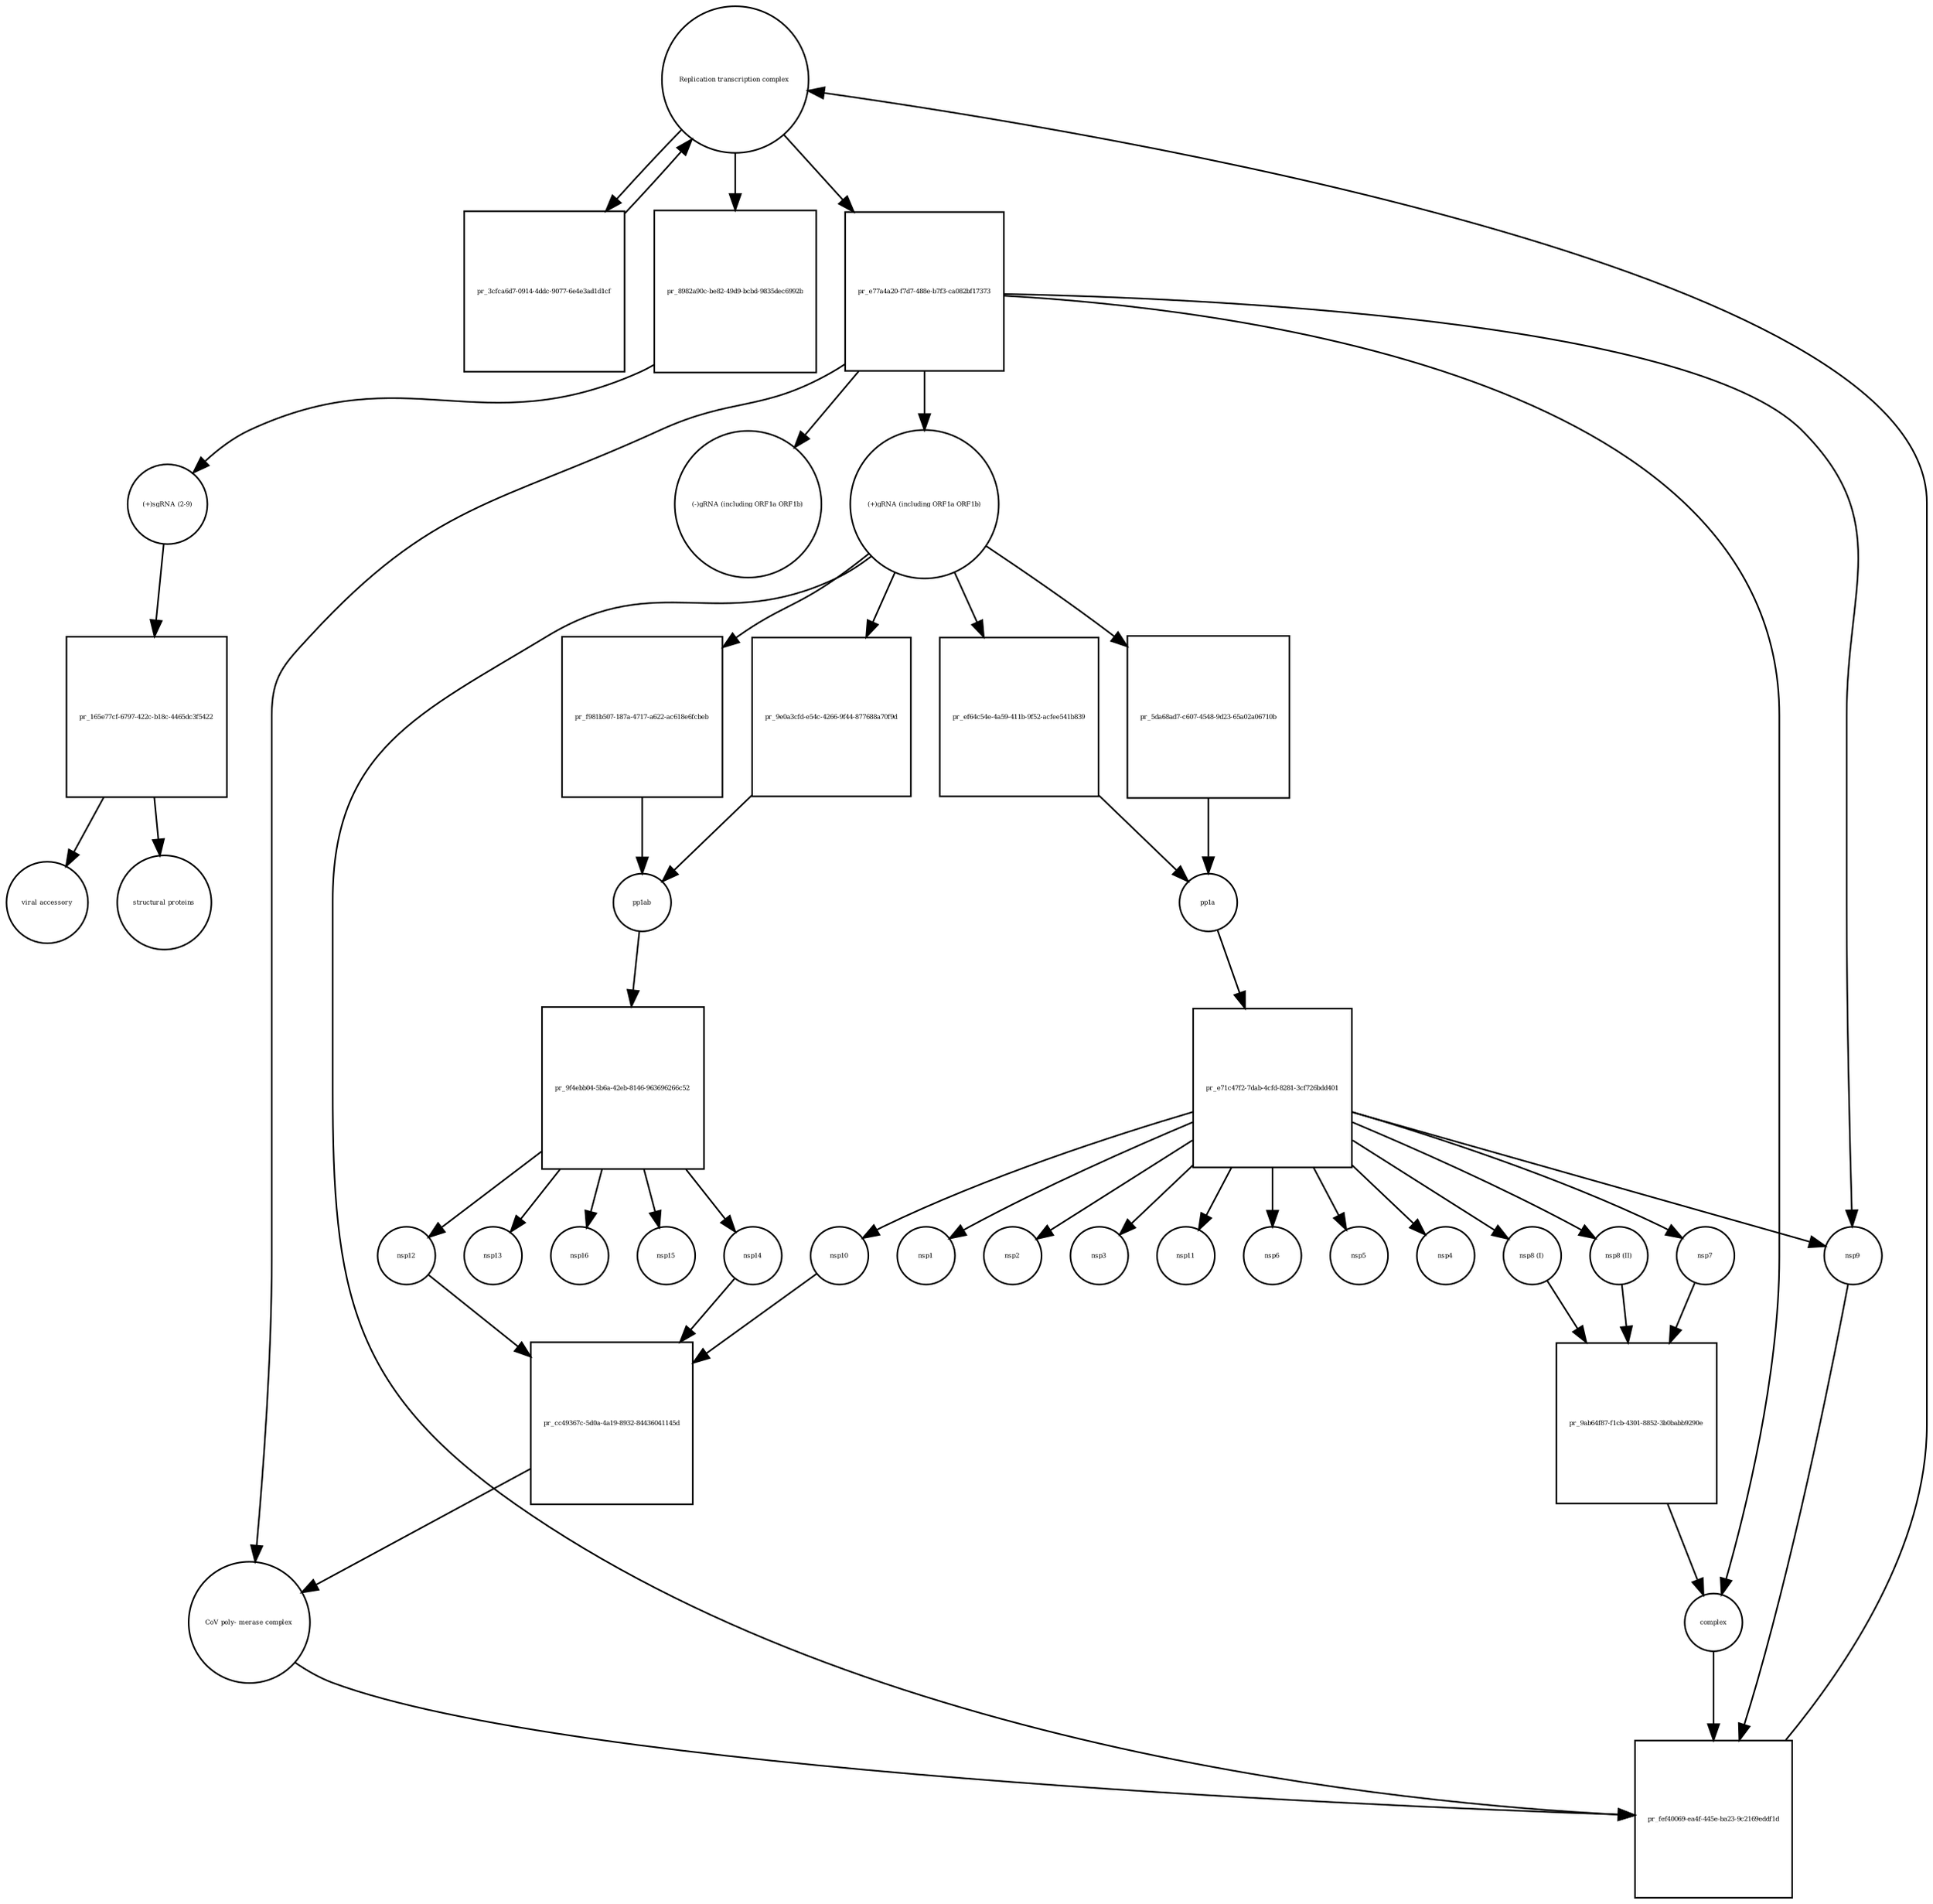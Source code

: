 strict digraph  {
"Replication transcription complex " [annotation="", bipartite=0, cls=complex, fontsize=4, label="Replication transcription complex ", shape=circle];
"pr_3cfca6d7-0914-4ddc-9077-6e4e3ad1d1cf" [annotation="", bipartite=1, cls=process, fontsize=4, label="pr_3cfca6d7-0914-4ddc-9077-6e4e3ad1d1cf", shape=square];
"pr_9e0a3cfd-e54c-4266-9f44-877688a70f9d" [annotation="", bipartite=1, cls=process, fontsize=4, label="pr_9e0a3cfd-e54c-4266-9f44-877688a70f9d", shape=square];
pp1ab [annotation="", bipartite=0, cls=macromolecule, fontsize=4, label=pp1ab, shape=circle];
"(+)gRNA (including ORF1a ORF1b)" [annotation="", bipartite=0, cls="nucleic acid feature", fontsize=4, label="(+)gRNA (including ORF1a ORF1b)", shape=circle];
"pr_ef64c54e-4a59-411b-9f52-acfee541b839" [annotation="", bipartite=1, cls=process, fontsize=4, label="pr_ef64c54e-4a59-411b-9f52-acfee541b839", shape=square];
pp1a [annotation="", bipartite=0, cls=macromolecule, fontsize=4, label=pp1a, shape=circle];
"nsp8 (I)" [annotation="", bipartite=0, cls=macromolecule, fontsize=4, label="nsp8 (I)", shape=circle];
"pr_9ab64f87-f1cb-4301-8852-3b0babb9290e" [annotation="", bipartite=1, cls=process, fontsize=4, label="pr_9ab64f87-f1cb-4301-8852-3b0babb9290e", shape=square];
complex [annotation="", bipartite=0, cls=complex, fontsize=4, label=complex, shape=circle];
"nsp8 (II)" [annotation="", bipartite=0, cls=macromolecule, fontsize=4, label="nsp8 (II)", shape=circle];
nsp7 [annotation="", bipartite=0, cls=macromolecule, fontsize=4, label=nsp7, shape=circle];
"CoV poly- merase complex" [annotation="", bipartite=0, cls=complex, fontsize=4, label="CoV poly- merase complex", shape=circle];
"pr_fef40069-ea4f-445e-ba23-9c2169eddf1d" [annotation="", bipartite=1, cls=process, fontsize=4, label="pr_fef40069-ea4f-445e-ba23-9c2169eddf1d", shape=square];
nsp9 [annotation="", bipartite=0, cls=macromolecule, fontsize=4, label=nsp9, shape=circle];
"pr_8982a90c-be82-49d9-bcbd-9835dec6992b" [annotation="", bipartite=1, cls=process, fontsize=4, label="pr_8982a90c-be82-49d9-bcbd-9835dec6992b", shape=square];
"(+)sgRNA (2-9)" [annotation="", bipartite=0, cls="nucleic acid feature", fontsize=4, label="(+)sgRNA (2-9)", shape=circle];
"pr_165e77cf-6797-422c-b18c-4465dc3f5422" [annotation="", bipartite=1, cls=process, fontsize=4, label="pr_165e77cf-6797-422c-b18c-4465dc3f5422", shape=square];
"viral accessory" [annotation="", bipartite=0, cls=macromolecule, fontsize=4, label="viral accessory", shape=circle];
"structural proteins" [annotation="", bipartite=0, cls=macromolecule, fontsize=4, label="structural proteins", shape=circle];
"pr_9f4ebb04-5b6a-42eb-8146-963696266c52" [annotation="", bipartite=1, cls="omitted process", fontsize=4, label="pr_9f4ebb04-5b6a-42eb-8146-963696266c52", shape=square];
nsp12 [annotation="", bipartite=0, cls=macromolecule, fontsize=4, label=nsp12, shape=circle];
nsp14 [annotation="", bipartite=0, cls=macromolecule, fontsize=4, label=nsp14, shape=circle];
nsp13 [annotation="", bipartite=0, cls=macromolecule, fontsize=4, label=nsp13, shape=circle];
nsp16 [annotation="", bipartite=0, cls=macromolecule, fontsize=4, label=nsp16, shape=circle];
nsp15 [annotation="", bipartite=0, cls=macromolecule, fontsize=4, label=nsp15, shape=circle];
"pr_e77a4a20-f7d7-488e-b7f3-ca082bf17373" [annotation="", bipartite=1, cls=process, fontsize=4, label="pr_e77a4a20-f7d7-488e-b7f3-ca082bf17373", shape=square];
"(-)gRNA (including ORF1a ORF1b)" [annotation="", bipartite=0, cls="nucleic acid feature", fontsize=4, label="(-)gRNA (including ORF1a ORF1b)", shape=circle];
"pr_e71c47f2-7dab-4cfd-8281-3cf726bdd401" [annotation="", bipartite=1, cls="omitted process", fontsize=4, label="pr_e71c47f2-7dab-4cfd-8281-3cf726bdd401", shape=square];
nsp1 [annotation="", bipartite=0, cls=macromolecule, fontsize=4, label=nsp1, shape=circle];
nsp2 [annotation="", bipartite=0, cls=macromolecule, fontsize=4, label=nsp2, shape=circle];
nsp3 [annotation="", bipartite=0, cls=macromolecule, fontsize=4, label=nsp3, shape=circle];
nsp11 [annotation="", bipartite=0, cls=macromolecule, fontsize=4, label=nsp11, shape=circle];
nsp6 [annotation="", bipartite=0, cls=macromolecule, fontsize=4, label=nsp6, shape=circle];
nsp5 [annotation="", bipartite=0, cls=macromolecule, fontsize=4, label=nsp5, shape=circle];
nsp4 [annotation="", bipartite=0, cls=macromolecule, fontsize=4, label=nsp4, shape=circle];
nsp10 [annotation="", bipartite=0, cls=macromolecule, fontsize=4, label=nsp10, shape=circle];
"pr_5da68ad7-c607-4548-9d23-65a02a06710b" [annotation="", bipartite=1, cls=process, fontsize=4, label="pr_5da68ad7-c607-4548-9d23-65a02a06710b", shape=square];
"pr_f981b507-187a-4717-a622-ac618e6fcbeb" [annotation="", bipartite=1, cls=process, fontsize=4, label="pr_f981b507-187a-4717-a622-ac618e6fcbeb", shape=square];
"pr_cc49367c-5d0a-4a19-8932-84436041145d" [annotation="", bipartite=1, cls=process, fontsize=4, label="pr_cc49367c-5d0a-4a19-8932-84436041145d", shape=square];
"Replication transcription complex " -> "pr_3cfca6d7-0914-4ddc-9077-6e4e3ad1d1cf"  [annotation="", interaction_type=consumption];
"Replication transcription complex " -> "pr_8982a90c-be82-49d9-bcbd-9835dec6992b"  [annotation="", interaction_type="necessary stimulation"];
"Replication transcription complex " -> "pr_e77a4a20-f7d7-488e-b7f3-ca082bf17373"  [annotation="", interaction_type=consumption];
"pr_3cfca6d7-0914-4ddc-9077-6e4e3ad1d1cf" -> "Replication transcription complex "  [annotation="", interaction_type=production];
"pr_9e0a3cfd-e54c-4266-9f44-877688a70f9d" -> pp1ab  [annotation="", interaction_type=production];
pp1ab -> "pr_9f4ebb04-5b6a-42eb-8146-963696266c52"  [annotation="", interaction_type=consumption];
"(+)gRNA (including ORF1a ORF1b)" -> "pr_9e0a3cfd-e54c-4266-9f44-877688a70f9d"  [annotation="", interaction_type="necessary stimulation"];
"(+)gRNA (including ORF1a ORF1b)" -> "pr_ef64c54e-4a59-411b-9f52-acfee541b839"  [annotation="", interaction_type="necessary stimulation"];
"(+)gRNA (including ORF1a ORF1b)" -> "pr_fef40069-ea4f-445e-ba23-9c2169eddf1d"  [annotation="", interaction_type=consumption];
"(+)gRNA (including ORF1a ORF1b)" -> "pr_5da68ad7-c607-4548-9d23-65a02a06710b"  [annotation="", interaction_type="necessary stimulation"];
"(+)gRNA (including ORF1a ORF1b)" -> "pr_f981b507-187a-4717-a622-ac618e6fcbeb"  [annotation="", interaction_type="necessary stimulation"];
"pr_ef64c54e-4a59-411b-9f52-acfee541b839" -> pp1a  [annotation="", interaction_type=production];
pp1a -> "pr_e71c47f2-7dab-4cfd-8281-3cf726bdd401"  [annotation="", interaction_type=consumption];
"nsp8 (I)" -> "pr_9ab64f87-f1cb-4301-8852-3b0babb9290e"  [annotation="", interaction_type=consumption];
"pr_9ab64f87-f1cb-4301-8852-3b0babb9290e" -> complex  [annotation="", interaction_type=production];
complex -> "pr_fef40069-ea4f-445e-ba23-9c2169eddf1d"  [annotation="", interaction_type=consumption];
"nsp8 (II)" -> "pr_9ab64f87-f1cb-4301-8852-3b0babb9290e"  [annotation="", interaction_type=consumption];
nsp7 -> "pr_9ab64f87-f1cb-4301-8852-3b0babb9290e"  [annotation="", interaction_type=consumption];
"CoV poly- merase complex" -> "pr_fef40069-ea4f-445e-ba23-9c2169eddf1d"  [annotation="", interaction_type=consumption];
"pr_fef40069-ea4f-445e-ba23-9c2169eddf1d" -> "Replication transcription complex "  [annotation="", interaction_type=production];
nsp9 -> "pr_fef40069-ea4f-445e-ba23-9c2169eddf1d"  [annotation="", interaction_type=consumption];
"pr_8982a90c-be82-49d9-bcbd-9835dec6992b" -> "(+)sgRNA (2-9)"  [annotation="", interaction_type=production];
"(+)sgRNA (2-9)" -> "pr_165e77cf-6797-422c-b18c-4465dc3f5422"  [annotation="", interaction_type="necessary stimulation"];
"pr_165e77cf-6797-422c-b18c-4465dc3f5422" -> "viral accessory"  [annotation="", interaction_type=production];
"pr_165e77cf-6797-422c-b18c-4465dc3f5422" -> "structural proteins"  [annotation="", interaction_type=production];
"pr_9f4ebb04-5b6a-42eb-8146-963696266c52" -> nsp12  [annotation="", interaction_type=production];
"pr_9f4ebb04-5b6a-42eb-8146-963696266c52" -> nsp14  [annotation="", interaction_type=production];
"pr_9f4ebb04-5b6a-42eb-8146-963696266c52" -> nsp13  [annotation="", interaction_type=production];
"pr_9f4ebb04-5b6a-42eb-8146-963696266c52" -> nsp16  [annotation="", interaction_type=production];
"pr_9f4ebb04-5b6a-42eb-8146-963696266c52" -> nsp15  [annotation="", interaction_type=production];
nsp12 -> "pr_cc49367c-5d0a-4a19-8932-84436041145d"  [annotation="", interaction_type=consumption];
nsp14 -> "pr_cc49367c-5d0a-4a19-8932-84436041145d"  [annotation="", interaction_type=consumption];
"pr_e77a4a20-f7d7-488e-b7f3-ca082bf17373" -> "CoV poly- merase complex"  [annotation="", interaction_type=production];
"pr_e77a4a20-f7d7-488e-b7f3-ca082bf17373" -> complex  [annotation="", interaction_type=production];
"pr_e77a4a20-f7d7-488e-b7f3-ca082bf17373" -> nsp9  [annotation="", interaction_type=production];
"pr_e77a4a20-f7d7-488e-b7f3-ca082bf17373" -> "(+)gRNA (including ORF1a ORF1b)"  [annotation="", interaction_type=production];
"pr_e77a4a20-f7d7-488e-b7f3-ca082bf17373" -> "(-)gRNA (including ORF1a ORF1b)"  [annotation="", interaction_type=production];
"pr_e71c47f2-7dab-4cfd-8281-3cf726bdd401" -> "nsp8 (I)"  [annotation="", interaction_type=production];
"pr_e71c47f2-7dab-4cfd-8281-3cf726bdd401" -> "nsp8 (II)"  [annotation="", interaction_type=production];
"pr_e71c47f2-7dab-4cfd-8281-3cf726bdd401" -> nsp7  [annotation="", interaction_type=production];
"pr_e71c47f2-7dab-4cfd-8281-3cf726bdd401" -> nsp9  [annotation="", interaction_type=production];
"pr_e71c47f2-7dab-4cfd-8281-3cf726bdd401" -> nsp1  [annotation="", interaction_type=production];
"pr_e71c47f2-7dab-4cfd-8281-3cf726bdd401" -> nsp2  [annotation="", interaction_type=production];
"pr_e71c47f2-7dab-4cfd-8281-3cf726bdd401" -> nsp3  [annotation="", interaction_type=production];
"pr_e71c47f2-7dab-4cfd-8281-3cf726bdd401" -> nsp11  [annotation="", interaction_type=production];
"pr_e71c47f2-7dab-4cfd-8281-3cf726bdd401" -> nsp6  [annotation="", interaction_type=production];
"pr_e71c47f2-7dab-4cfd-8281-3cf726bdd401" -> nsp5  [annotation="", interaction_type=production];
"pr_e71c47f2-7dab-4cfd-8281-3cf726bdd401" -> nsp4  [annotation="", interaction_type=production];
"pr_e71c47f2-7dab-4cfd-8281-3cf726bdd401" -> nsp10  [annotation="", interaction_type=production];
nsp10 -> "pr_cc49367c-5d0a-4a19-8932-84436041145d"  [annotation="", interaction_type=consumption];
"pr_5da68ad7-c607-4548-9d23-65a02a06710b" -> pp1a  [annotation="", interaction_type=production];
"pr_f981b507-187a-4717-a622-ac618e6fcbeb" -> pp1ab  [annotation="", interaction_type=production];
"pr_cc49367c-5d0a-4a19-8932-84436041145d" -> "CoV poly- merase complex"  [annotation="", interaction_type=production];
}
